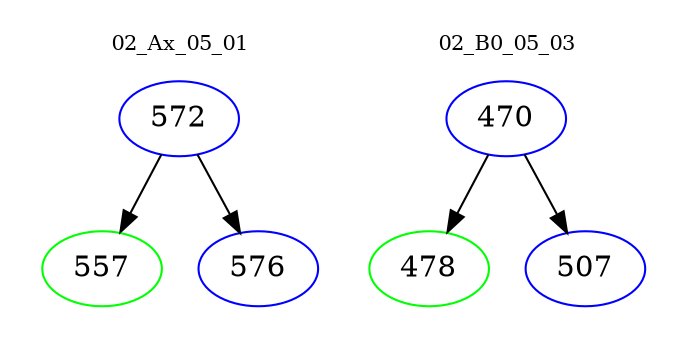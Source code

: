 digraph{
subgraph cluster_0 {
color = white
label = "02_Ax_05_01";
fontsize=10;
T0_572 [label="572", color="blue"]
T0_572 -> T0_557 [color="black"]
T0_557 [label="557", color="green"]
T0_572 -> T0_576 [color="black"]
T0_576 [label="576", color="blue"]
}
subgraph cluster_1 {
color = white
label = "02_B0_05_03";
fontsize=10;
T1_470 [label="470", color="blue"]
T1_470 -> T1_478 [color="black"]
T1_478 [label="478", color="green"]
T1_470 -> T1_507 [color="black"]
T1_507 [label="507", color="blue"]
}
}
